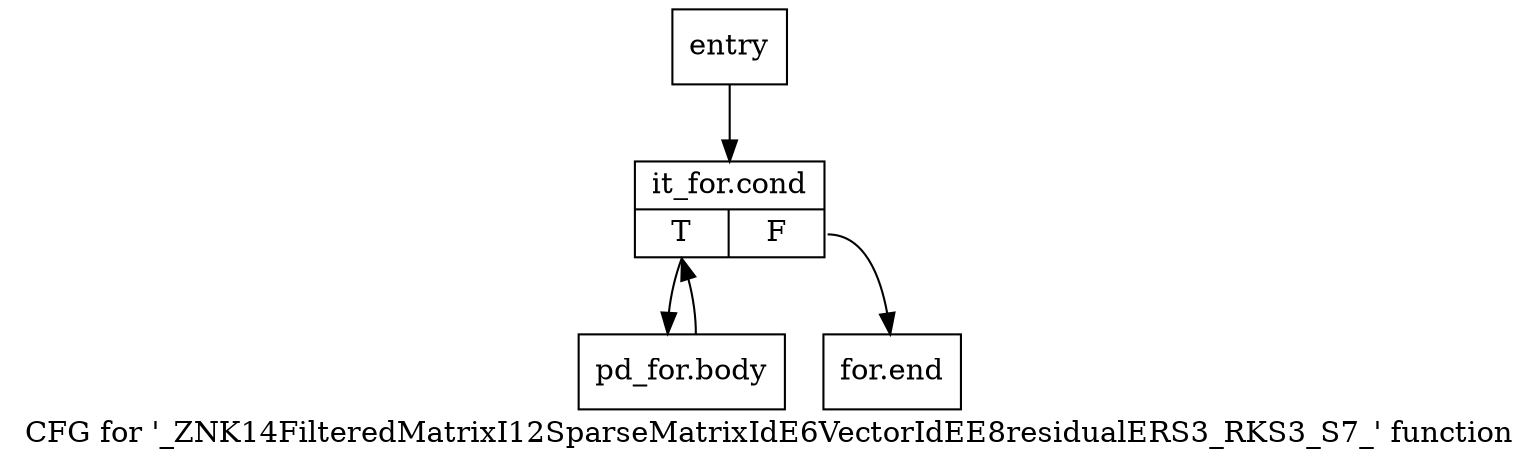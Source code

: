 digraph "CFG for '_ZNK14FilteredMatrixI12SparseMatrixIdE6VectorIdEE8residualERS3_RKS3_S7_' function" {
	label="CFG for '_ZNK14FilteredMatrixI12SparseMatrixIdE6VectorIdEE8residualERS3_RKS3_S7_' function";

	Node0x54ea200 [shape=record,label="{entry}"];
	Node0x54ea200 -> Node0x54ea250;
	Node0x54ea250 [shape=record,label="{it_for.cond|{<s0>T|<s1>F}}"];
	Node0x54ea250:s0 -> Node0x54ea2a0;
	Node0x54ea250:s1 -> Node0x54ea2f0;
	Node0x54ea2a0 [shape=record,label="{pd_for.body}"];
	Node0x54ea2a0 -> Node0x54ea250;
	Node0x54ea2f0 [shape=record,label="{for.end}"];
}
